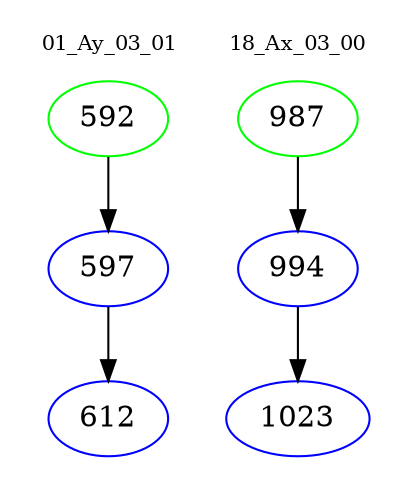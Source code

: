 digraph{
subgraph cluster_0 {
color = white
label = "01_Ay_03_01";
fontsize=10;
T0_592 [label="592", color="green"]
T0_592 -> T0_597 [color="black"]
T0_597 [label="597", color="blue"]
T0_597 -> T0_612 [color="black"]
T0_612 [label="612", color="blue"]
}
subgraph cluster_1 {
color = white
label = "18_Ax_03_00";
fontsize=10;
T1_987 [label="987", color="green"]
T1_987 -> T1_994 [color="black"]
T1_994 [label="994", color="blue"]
T1_994 -> T1_1023 [color="black"]
T1_1023 [label="1023", color="blue"]
}
}
